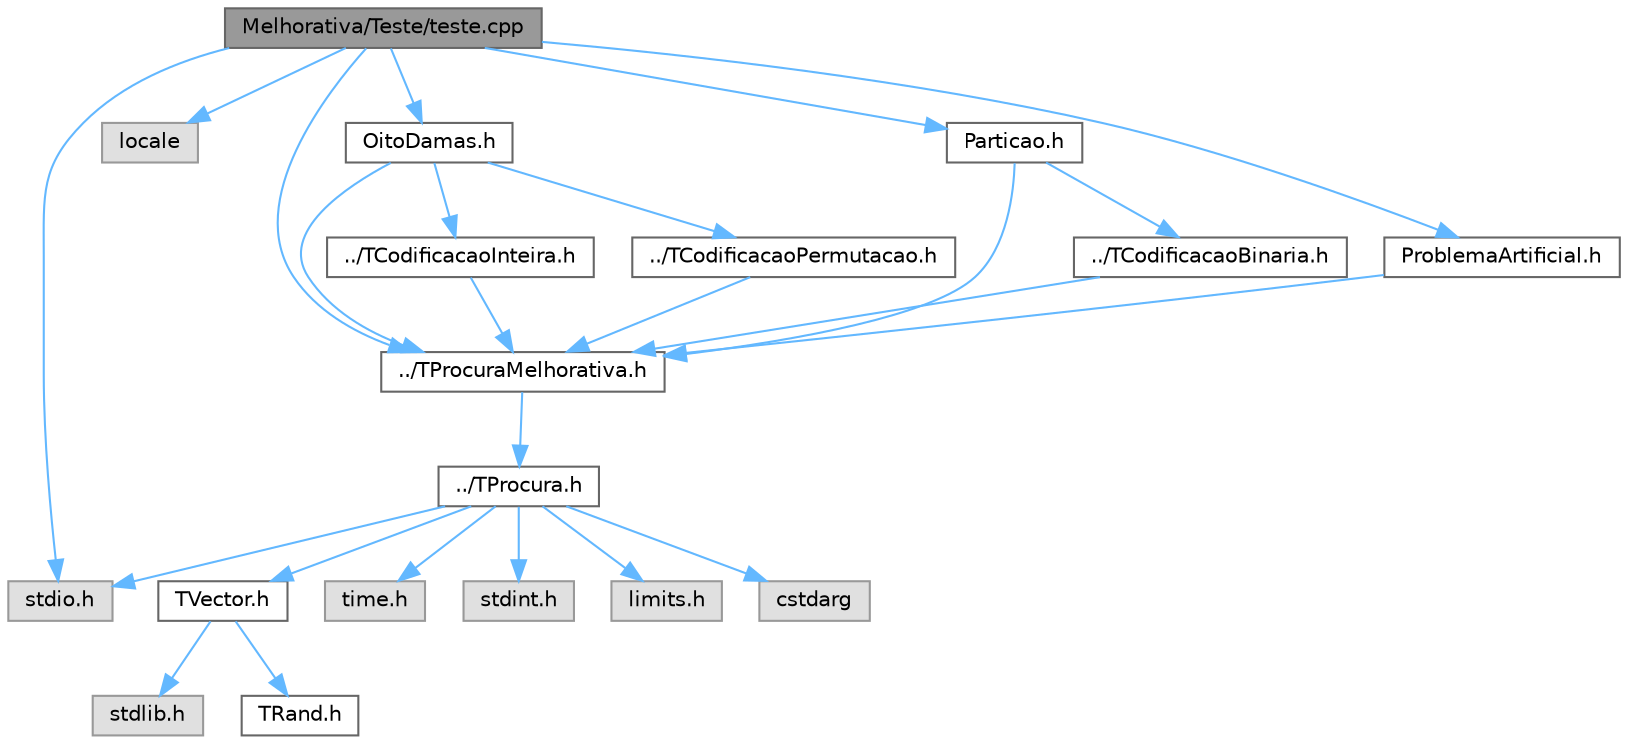 digraph "Melhorativa/Teste/teste.cpp"
{
 // LATEX_PDF_SIZE
  bgcolor="transparent";
  edge [fontname=Helvetica,fontsize=10,labelfontname=Helvetica,labelfontsize=10];
  node [fontname=Helvetica,fontsize=10,shape=box,height=0.2,width=0.4];
  Node1 [id="Node000001",label="Melhorativa/Teste/teste.cpp",height=0.2,width=0.4,color="gray40", fillcolor="grey60", style="filled", fontcolor="black",tooltip=" "];
  Node1 -> Node2 [id="edge25_Node000001_Node000002",color="steelblue1",style="solid",tooltip=" "];
  Node2 [id="Node000002",label="stdio.h",height=0.2,width=0.4,color="grey60", fillcolor="#E0E0E0", style="filled",tooltip=" "];
  Node1 -> Node3 [id="edge26_Node000001_Node000003",color="steelblue1",style="solid",tooltip=" "];
  Node3 [id="Node000003",label="locale",height=0.2,width=0.4,color="grey60", fillcolor="#E0E0E0", style="filled",tooltip=" "];
  Node1 -> Node4 [id="edge27_Node000001_Node000004",color="steelblue1",style="solid",tooltip=" "];
  Node4 [id="Node000004",label="../TProcuraMelhorativa.h",height=0.2,width=0.4,color="grey40", fillcolor="white", style="filled",URL="$TProcuraMelhorativa_8h.html",tooltip=" "];
  Node4 -> Node5 [id="edge28_Node000004_Node000005",color="steelblue1",style="solid",tooltip=" "];
  Node5 [id="Node000005",label="../TProcura.h",height=0.2,width=0.4,color="grey40", fillcolor="white", style="filled",URL="$TProcura_8h.html",tooltip=" "];
  Node5 -> Node6 [id="edge29_Node000005_Node000006",color="steelblue1",style="solid",tooltip=" "];
  Node6 [id="Node000006",label="TVector.h",height=0.2,width=0.4,color="grey40", fillcolor="white", style="filled",URL="$TVector_8h.html",tooltip="Vetor dinâmico genérico com operações de pilha, conjuntos e algoritmos úteis."];
  Node6 -> Node7 [id="edge30_Node000006_Node000007",color="steelblue1",style="solid",tooltip=" "];
  Node7 [id="Node000007",label="stdlib.h",height=0.2,width=0.4,color="grey60", fillcolor="#E0E0E0", style="filled",tooltip=" "];
  Node6 -> Node8 [id="edge31_Node000006_Node000008",color="steelblue1",style="solid",tooltip=" "];
  Node8 [id="Node000008",label="TRand.h",height=0.2,width=0.4,color="grey40", fillcolor="white", style="filled",URL="$TRand_8h.html",tooltip="Interface para geração de números aleatórios independentes do sistema operativo."];
  Node5 -> Node9 [id="edge32_Node000005_Node000009",color="steelblue1",style="solid",tooltip=" "];
  Node9 [id="Node000009",label="time.h",height=0.2,width=0.4,color="grey60", fillcolor="#E0E0E0", style="filled",tooltip=" "];
  Node5 -> Node10 [id="edge33_Node000005_Node000010",color="steelblue1",style="solid",tooltip=" "];
  Node10 [id="Node000010",label="stdint.h",height=0.2,width=0.4,color="grey60", fillcolor="#E0E0E0", style="filled",tooltip=" "];
  Node5 -> Node11 [id="edge34_Node000005_Node000011",color="steelblue1",style="solid",tooltip=" "];
  Node11 [id="Node000011",label="limits.h",height=0.2,width=0.4,color="grey60", fillcolor="#E0E0E0", style="filled",tooltip=" "];
  Node5 -> Node2 [id="edge35_Node000005_Node000002",color="steelblue1",style="solid",tooltip=" "];
  Node5 -> Node12 [id="edge36_Node000005_Node000012",color="steelblue1",style="solid",tooltip=" "];
  Node12 [id="Node000012",label="cstdarg",height=0.2,width=0.4,color="grey60", fillcolor="#E0E0E0", style="filled",tooltip=" "];
  Node1 -> Node13 [id="edge37_Node000001_Node000013",color="steelblue1",style="solid",tooltip=" "];
  Node13 [id="Node000013",label="OitoDamas.h",height=0.2,width=0.4,color="grey40", fillcolor="white", style="filled",URL="$Melhorativa_2Teste_2OitoDamas_8h.html",tooltip=" "];
  Node13 -> Node4 [id="edge38_Node000013_Node000004",color="steelblue1",style="solid",tooltip=" "];
  Node13 -> Node14 [id="edge39_Node000013_Node000014",color="steelblue1",style="solid",tooltip=" "];
  Node14 [id="Node000014",label="../TCodificacaoInteira.h",height=0.2,width=0.4,color="grey40", fillcolor="white", style="filled",URL="$TCodificacaoInteira_8h.html",tooltip=" "];
  Node14 -> Node4 [id="edge40_Node000014_Node000004",color="steelblue1",style="solid",tooltip=" "];
  Node13 -> Node15 [id="edge41_Node000013_Node000015",color="steelblue1",style="solid",tooltip=" "];
  Node15 [id="Node000015",label="../TCodificacaoPermutacao.h",height=0.2,width=0.4,color="grey40", fillcolor="white", style="filled",URL="$TCodificacaoPermutacao_8h.html",tooltip=" "];
  Node15 -> Node4 [id="edge42_Node000015_Node000004",color="steelblue1",style="solid",tooltip=" "];
  Node1 -> Node16 [id="edge43_Node000001_Node000016",color="steelblue1",style="solid",tooltip=" "];
  Node16 [id="Node000016",label="Particao.h",height=0.2,width=0.4,color="grey40", fillcolor="white", style="filled",URL="$Melhorativa_2Teste_2Particao_8h.html",tooltip=" "];
  Node16 -> Node4 [id="edge44_Node000016_Node000004",color="steelblue1",style="solid",tooltip=" "];
  Node16 -> Node17 [id="edge45_Node000016_Node000017",color="steelblue1",style="solid",tooltip=" "];
  Node17 [id="Node000017",label="../TCodificacaoBinaria.h",height=0.2,width=0.4,color="grey40", fillcolor="white", style="filled",URL="$TCodificacaoBinaria_8h.html",tooltip=" "];
  Node17 -> Node4 [id="edge46_Node000017_Node000004",color="steelblue1",style="solid",tooltip=" "];
  Node1 -> Node18 [id="edge47_Node000001_Node000018",color="steelblue1",style="solid",tooltip=" "];
  Node18 [id="Node000018",label="ProblemaArtificial.h",height=0.2,width=0.4,color="grey40", fillcolor="white", style="filled",URL="$Melhorativa_2Teste_2ProblemaArtificial_8h.html",tooltip=" "];
  Node18 -> Node4 [id="edge48_Node000018_Node000004",color="steelblue1",style="solid",tooltip=" "];
}
